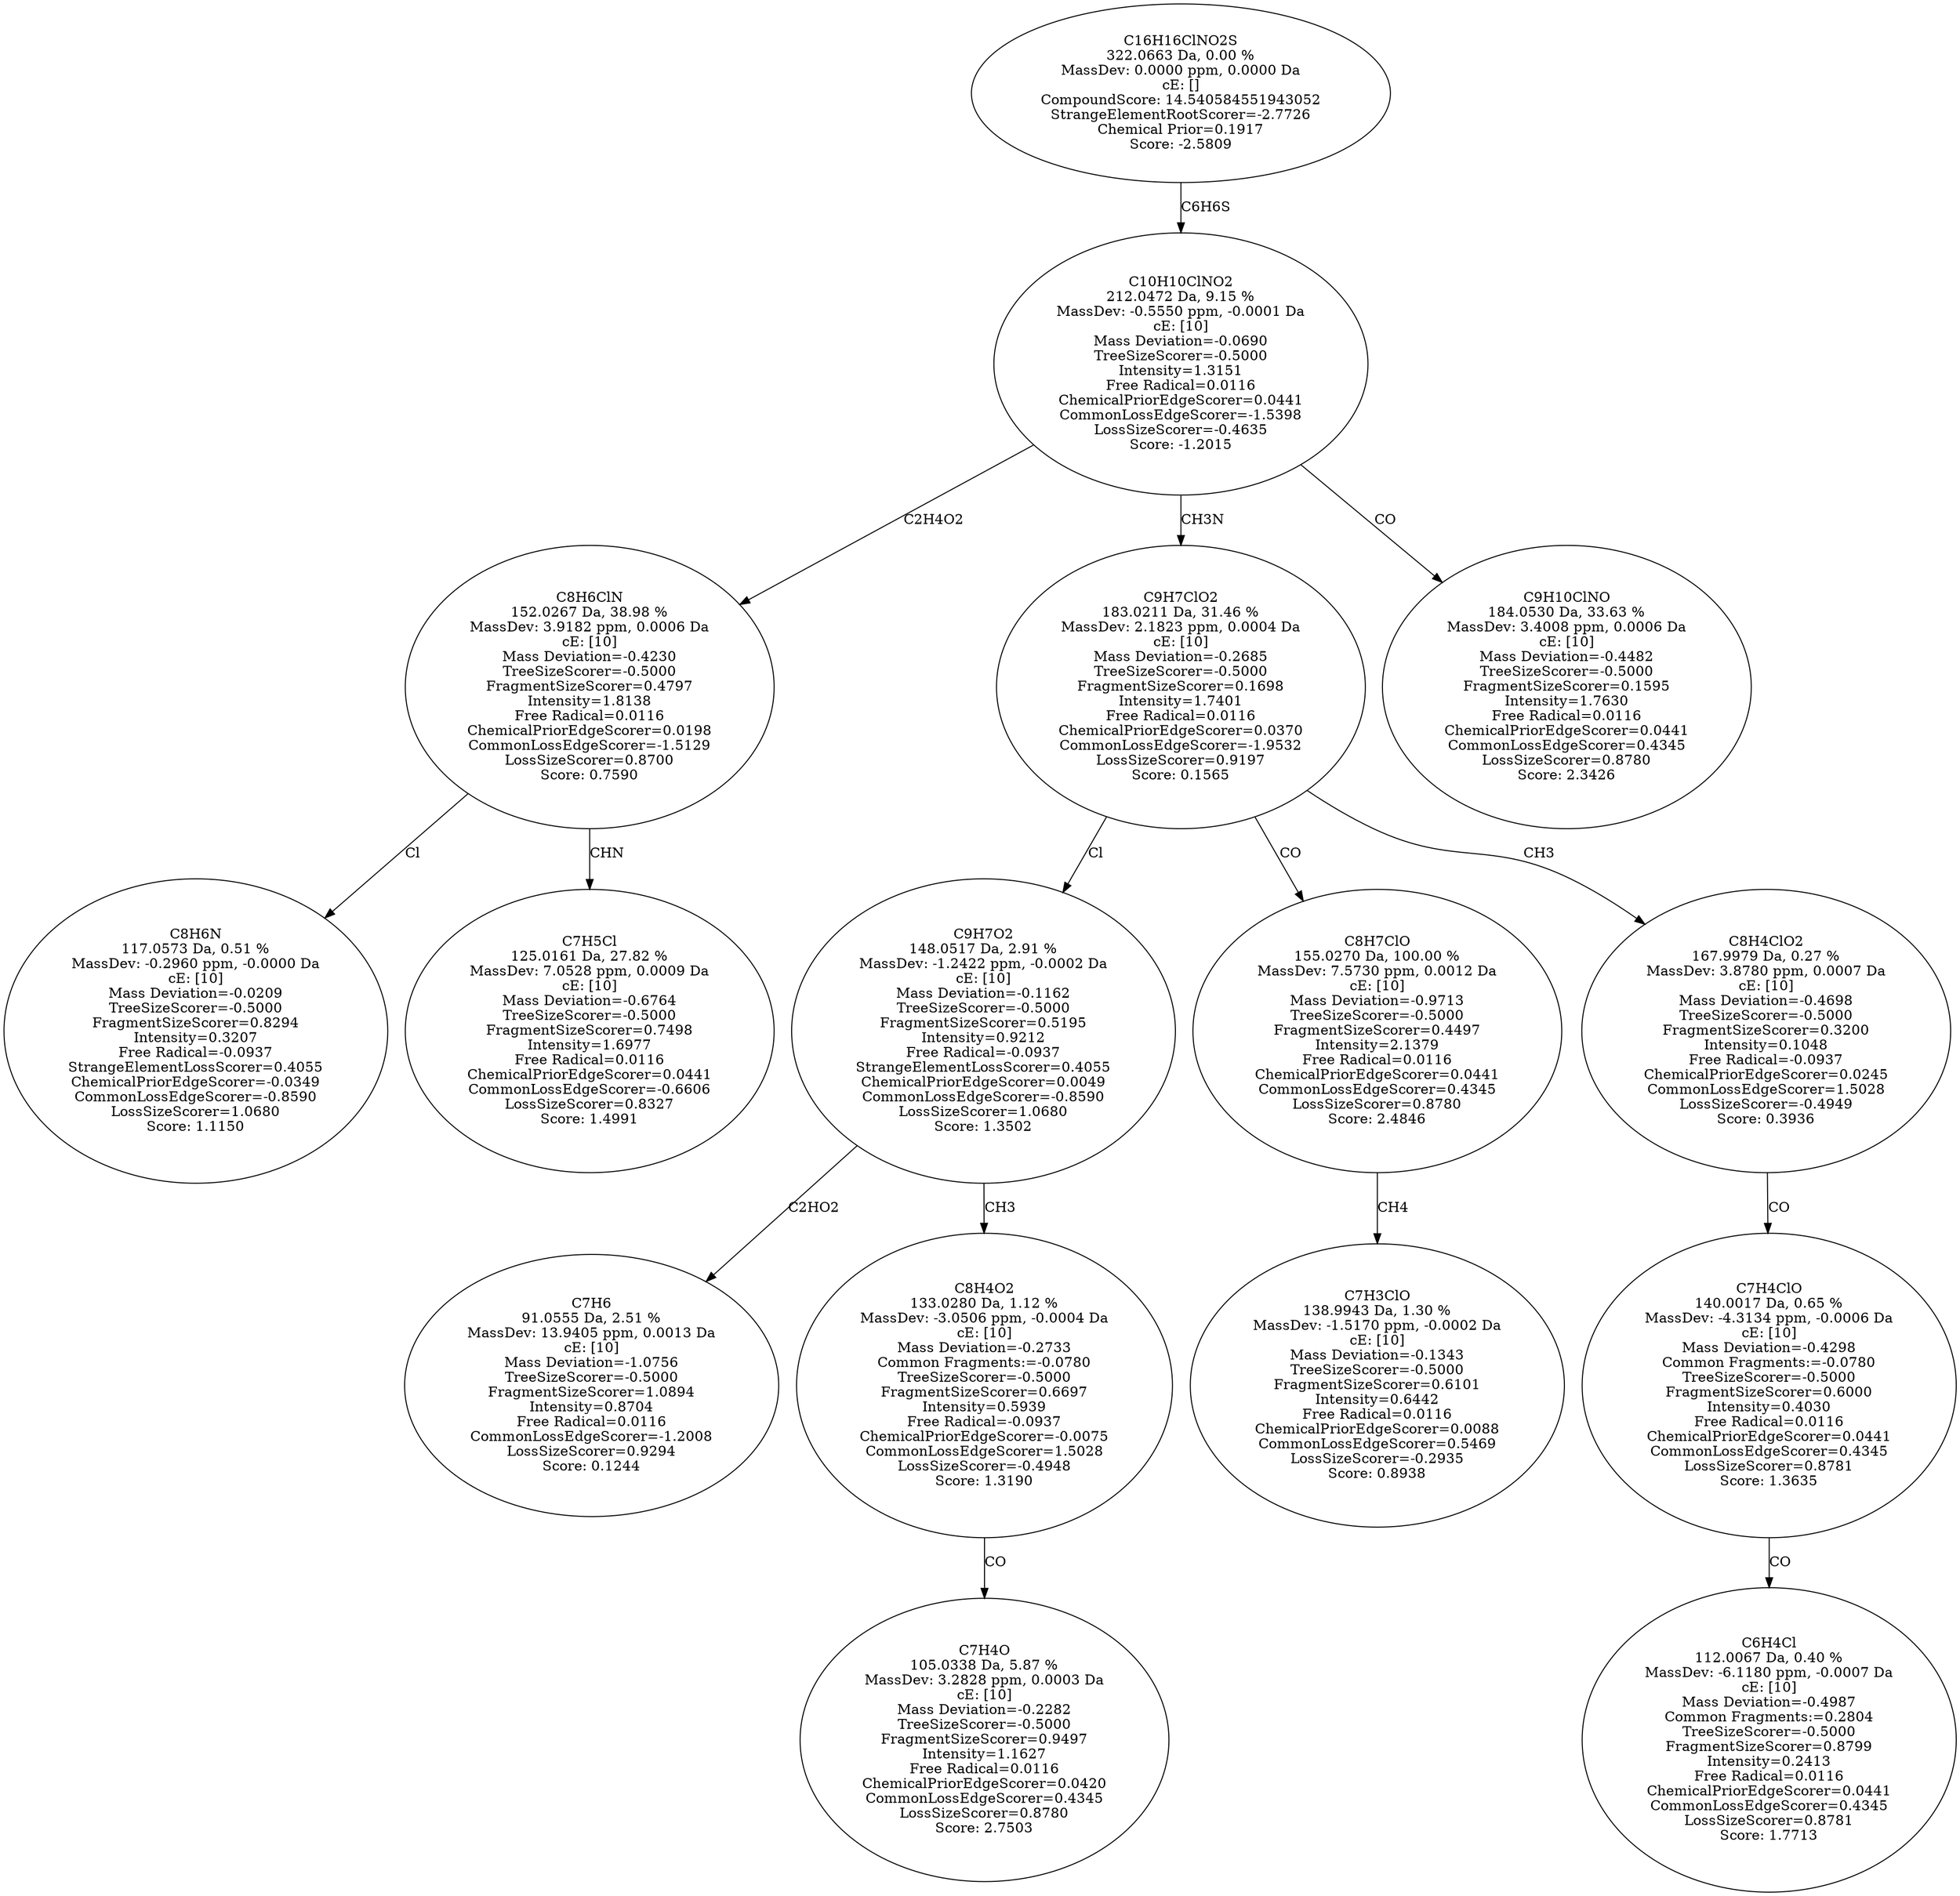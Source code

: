 strict digraph {
v1 [label="C8H6N\n117.0573 Da, 0.51 %\nMassDev: -0.2960 ppm, -0.0000 Da\ncE: [10]\nMass Deviation=-0.0209\nTreeSizeScorer=-0.5000\nFragmentSizeScorer=0.8294\nIntensity=0.3207\nFree Radical=-0.0937\nStrangeElementLossScorer=0.4055\nChemicalPriorEdgeScorer=-0.0349\nCommonLossEdgeScorer=-0.8590\nLossSizeScorer=1.0680\nScore: 1.1150"];
v2 [label="C7H5Cl\n125.0161 Da, 27.82 %\nMassDev: 7.0528 ppm, 0.0009 Da\ncE: [10]\nMass Deviation=-0.6764\nTreeSizeScorer=-0.5000\nFragmentSizeScorer=0.7498\nIntensity=1.6977\nFree Radical=0.0116\nChemicalPriorEdgeScorer=0.0441\nCommonLossEdgeScorer=-0.6606\nLossSizeScorer=0.8327\nScore: 1.4991"];
v3 [label="C8H6ClN\n152.0267 Da, 38.98 %\nMassDev: 3.9182 ppm, 0.0006 Da\ncE: [10]\nMass Deviation=-0.4230\nTreeSizeScorer=-0.5000\nFragmentSizeScorer=0.4797\nIntensity=1.8138\nFree Radical=0.0116\nChemicalPriorEdgeScorer=0.0198\nCommonLossEdgeScorer=-1.5129\nLossSizeScorer=0.8700\nScore: 0.7590"];
v4 [label="C7H6\n91.0555 Da, 2.51 %\nMassDev: 13.9405 ppm, 0.0013 Da\ncE: [10]\nMass Deviation=-1.0756\nTreeSizeScorer=-0.5000\nFragmentSizeScorer=1.0894\nIntensity=0.8704\nFree Radical=0.0116\nCommonLossEdgeScorer=-1.2008\nLossSizeScorer=0.9294\nScore: 0.1244"];
v5 [label="C7H4O\n105.0338 Da, 5.87 %\nMassDev: 3.2828 ppm, 0.0003 Da\ncE: [10]\nMass Deviation=-0.2282\nTreeSizeScorer=-0.5000\nFragmentSizeScorer=0.9497\nIntensity=1.1627\nFree Radical=0.0116\nChemicalPriorEdgeScorer=0.0420\nCommonLossEdgeScorer=0.4345\nLossSizeScorer=0.8780\nScore: 2.7503"];
v6 [label="C8H4O2\n133.0280 Da, 1.12 %\nMassDev: -3.0506 ppm, -0.0004 Da\ncE: [10]\nMass Deviation=-0.2733\nCommon Fragments:=-0.0780\nTreeSizeScorer=-0.5000\nFragmentSizeScorer=0.6697\nIntensity=0.5939\nFree Radical=-0.0937\nChemicalPriorEdgeScorer=-0.0075\nCommonLossEdgeScorer=1.5028\nLossSizeScorer=-0.4948\nScore: 1.3190"];
v7 [label="C9H7O2\n148.0517 Da, 2.91 %\nMassDev: -1.2422 ppm, -0.0002 Da\ncE: [10]\nMass Deviation=-0.1162\nTreeSizeScorer=-0.5000\nFragmentSizeScorer=0.5195\nIntensity=0.9212\nFree Radical=-0.0937\nStrangeElementLossScorer=0.4055\nChemicalPriorEdgeScorer=0.0049\nCommonLossEdgeScorer=-0.8590\nLossSizeScorer=1.0680\nScore: 1.3502"];
v8 [label="C7H3ClO\n138.9943 Da, 1.30 %\nMassDev: -1.5170 ppm, -0.0002 Da\ncE: [10]\nMass Deviation=-0.1343\nTreeSizeScorer=-0.5000\nFragmentSizeScorer=0.6101\nIntensity=0.6442\nFree Radical=0.0116\nChemicalPriorEdgeScorer=0.0088\nCommonLossEdgeScorer=0.5469\nLossSizeScorer=-0.2935\nScore: 0.8938"];
v9 [label="C8H7ClO\n155.0270 Da, 100.00 %\nMassDev: 7.5730 ppm, 0.0012 Da\ncE: [10]\nMass Deviation=-0.9713\nTreeSizeScorer=-0.5000\nFragmentSizeScorer=0.4497\nIntensity=2.1379\nFree Radical=0.0116\nChemicalPriorEdgeScorer=0.0441\nCommonLossEdgeScorer=0.4345\nLossSizeScorer=0.8780\nScore: 2.4846"];
v10 [label="C6H4Cl\n112.0067 Da, 0.40 %\nMassDev: -6.1180 ppm, -0.0007 Da\ncE: [10]\nMass Deviation=-0.4987\nCommon Fragments:=0.2804\nTreeSizeScorer=-0.5000\nFragmentSizeScorer=0.8799\nIntensity=0.2413\nFree Radical=0.0116\nChemicalPriorEdgeScorer=0.0441\nCommonLossEdgeScorer=0.4345\nLossSizeScorer=0.8781\nScore: 1.7713"];
v11 [label="C7H4ClO\n140.0017 Da, 0.65 %\nMassDev: -4.3134 ppm, -0.0006 Da\ncE: [10]\nMass Deviation=-0.4298\nCommon Fragments:=-0.0780\nTreeSizeScorer=-0.5000\nFragmentSizeScorer=0.6000\nIntensity=0.4030\nFree Radical=0.0116\nChemicalPriorEdgeScorer=0.0441\nCommonLossEdgeScorer=0.4345\nLossSizeScorer=0.8781\nScore: 1.3635"];
v12 [label="C8H4ClO2\n167.9979 Da, 0.27 %\nMassDev: 3.8780 ppm, 0.0007 Da\ncE: [10]\nMass Deviation=-0.4698\nTreeSizeScorer=-0.5000\nFragmentSizeScorer=0.3200\nIntensity=0.1048\nFree Radical=-0.0937\nChemicalPriorEdgeScorer=0.0245\nCommonLossEdgeScorer=1.5028\nLossSizeScorer=-0.4949\nScore: 0.3936"];
v13 [label="C9H7ClO2\n183.0211 Da, 31.46 %\nMassDev: 2.1823 ppm, 0.0004 Da\ncE: [10]\nMass Deviation=-0.2685\nTreeSizeScorer=-0.5000\nFragmentSizeScorer=0.1698\nIntensity=1.7401\nFree Radical=0.0116\nChemicalPriorEdgeScorer=0.0370\nCommonLossEdgeScorer=-1.9532\nLossSizeScorer=0.9197\nScore: 0.1565"];
v14 [label="C9H10ClNO\n184.0530 Da, 33.63 %\nMassDev: 3.4008 ppm, 0.0006 Da\ncE: [10]\nMass Deviation=-0.4482\nTreeSizeScorer=-0.5000\nFragmentSizeScorer=0.1595\nIntensity=1.7630\nFree Radical=0.0116\nChemicalPriorEdgeScorer=0.0441\nCommonLossEdgeScorer=0.4345\nLossSizeScorer=0.8780\nScore: 2.3426"];
v15 [label="C10H10ClNO2\n212.0472 Da, 9.15 %\nMassDev: -0.5550 ppm, -0.0001 Da\ncE: [10]\nMass Deviation=-0.0690\nTreeSizeScorer=-0.5000\nIntensity=1.3151\nFree Radical=0.0116\nChemicalPriorEdgeScorer=0.0441\nCommonLossEdgeScorer=-1.5398\nLossSizeScorer=-0.4635\nScore: -1.2015"];
v16 [label="C16H16ClNO2S\n322.0663 Da, 0.00 %\nMassDev: 0.0000 ppm, 0.0000 Da\ncE: []\nCompoundScore: 14.540584551943052\nStrangeElementRootScorer=-2.7726\nChemical Prior=0.1917\nScore: -2.5809"];
v3 -> v1 [label="Cl"];
v3 -> v2 [label="CHN"];
v15 -> v3 [label="C2H4O2"];
v7 -> v4 [label="C2HO2"];
v6 -> v5 [label="CO"];
v7 -> v6 [label="CH3"];
v13 -> v7 [label="Cl"];
v9 -> v8 [label="CH4"];
v13 -> v9 [label="CO"];
v11 -> v10 [label="CO"];
v12 -> v11 [label="CO"];
v13 -> v12 [label="CH3"];
v15 -> v13 [label="CH3N"];
v15 -> v14 [label="CO"];
v16 -> v15 [label="C6H6S"];
}
